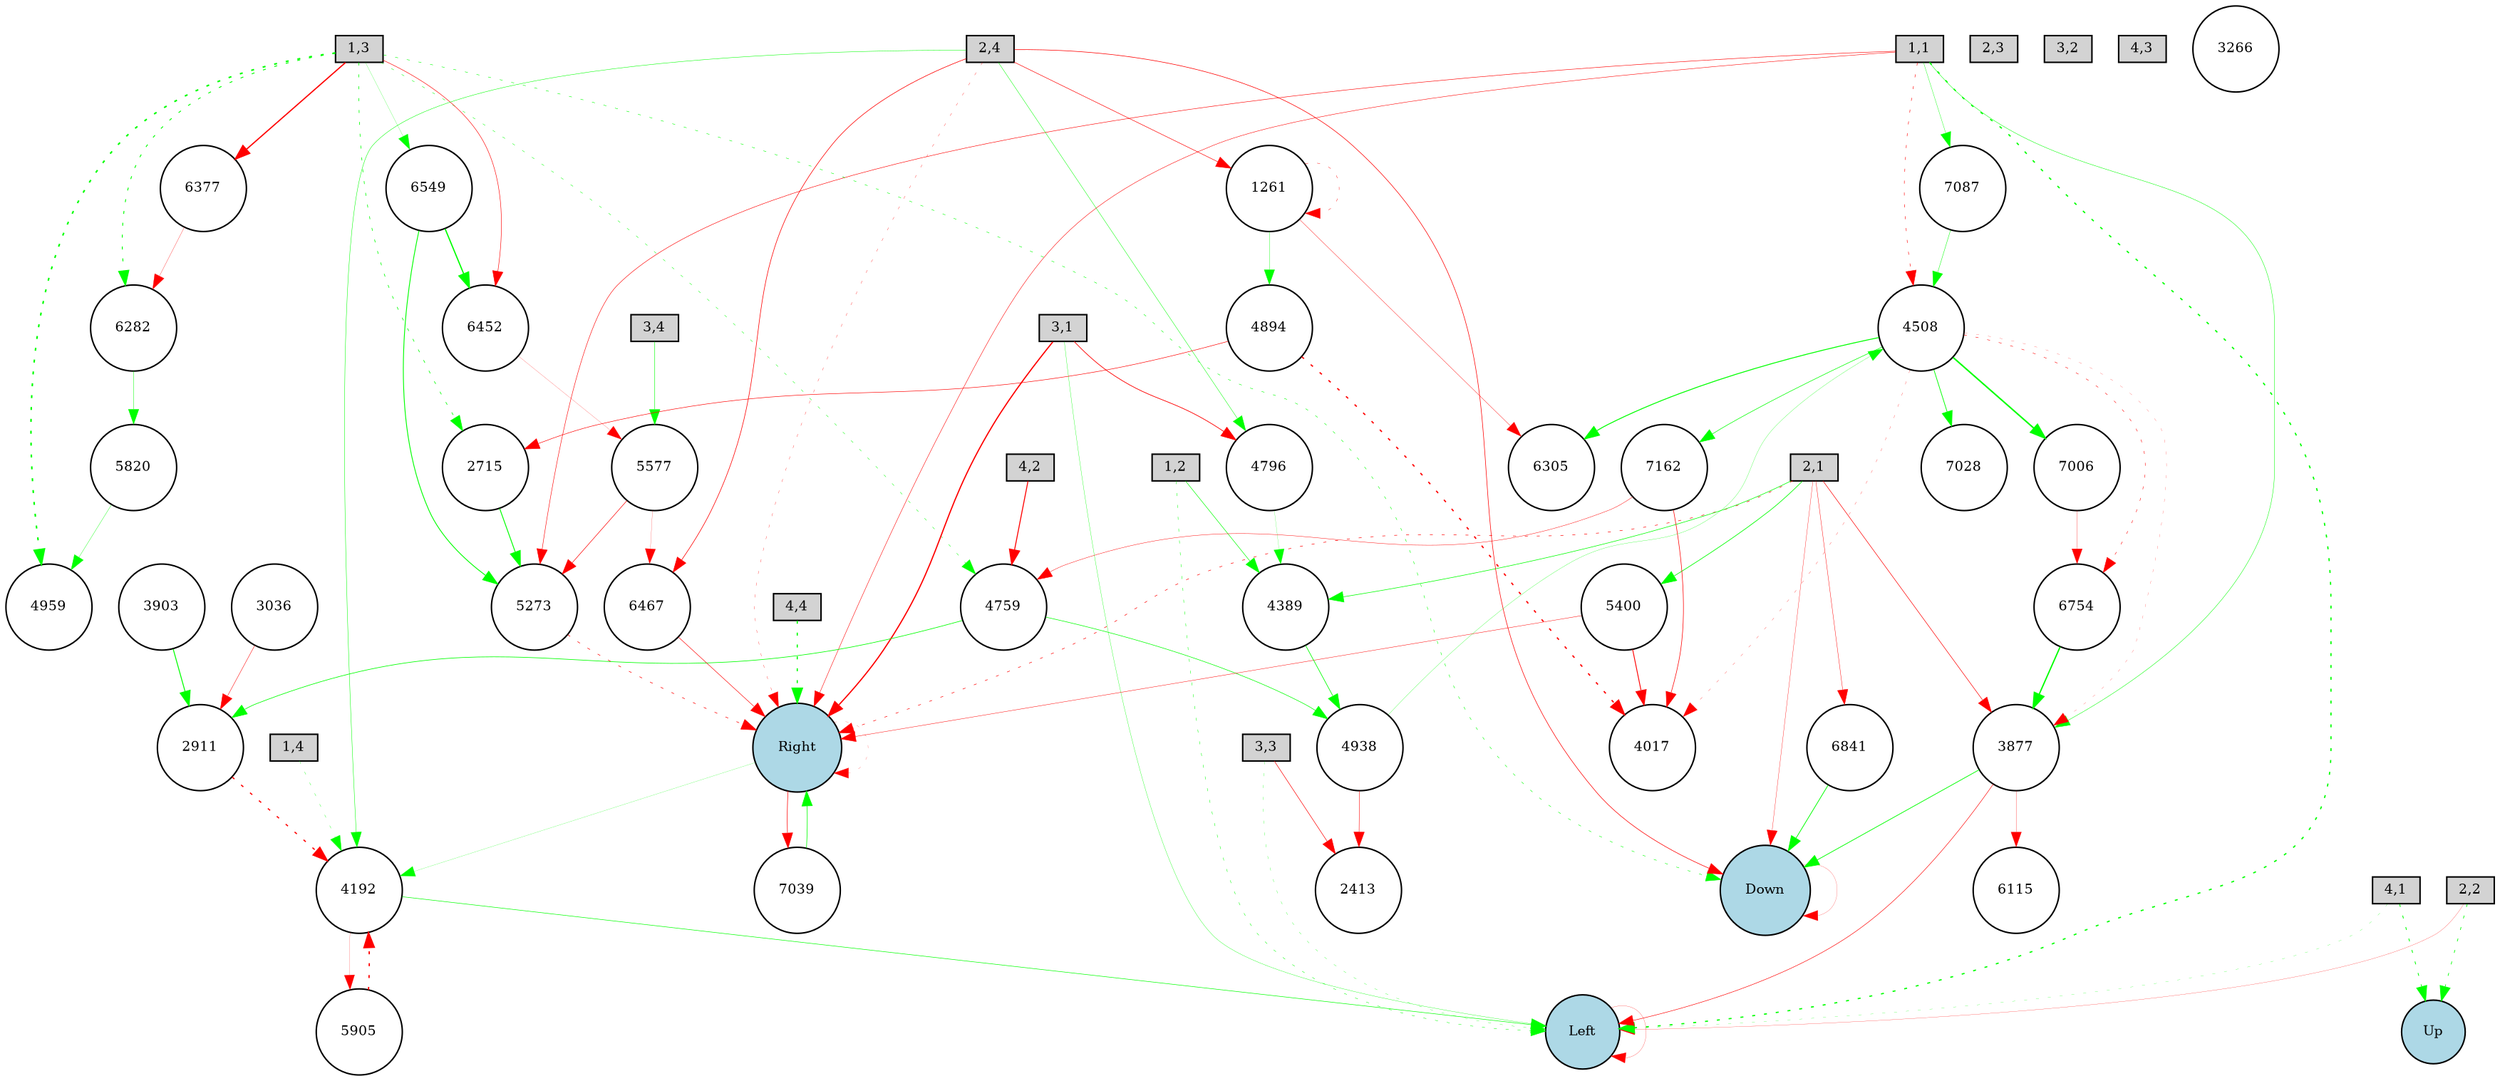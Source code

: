 digraph {
	node [fontsize=9 height=0.2 shape=circle width=0.2]
	"1,1" [fillcolor=lightgray shape=box style=filled]
	"1,2" [fillcolor=lightgray shape=box style=filled]
	"1,3" [fillcolor=lightgray shape=box style=filled]
	"1,4" [fillcolor=lightgray shape=box style=filled]
	"2,1" [fillcolor=lightgray shape=box style=filled]
	"2,2" [fillcolor=lightgray shape=box style=filled]
	"2,3" [fillcolor=lightgray shape=box style=filled]
	"2,4" [fillcolor=lightgray shape=box style=filled]
	"3,1" [fillcolor=lightgray shape=box style=filled]
	"3,2" [fillcolor=lightgray shape=box style=filled]
	"3,3" [fillcolor=lightgray shape=box style=filled]
	"3,4" [fillcolor=lightgray shape=box style=filled]
	"4,1" [fillcolor=lightgray shape=box style=filled]
	"4,2" [fillcolor=lightgray shape=box style=filled]
	"4,3" [fillcolor=lightgray shape=box style=filled]
	"4,4" [fillcolor=lightgray shape=box style=filled]
	Right [fillcolor=lightblue style=filled]
	Down [fillcolor=lightblue style=filled]
	Left [fillcolor=lightblue style=filled]
	Up [fillcolor=lightblue style=filled]
	6282 [fillcolor=white style=filled]
	2413 [fillcolor=white style=filled]
	5905 [fillcolor=white style=filled]
	6549 [fillcolor=white style=filled]
	4759 [fillcolor=white style=filled]
	5400 [fillcolor=white style=filled]
	5273 [fillcolor=white style=filled]
	2715 [fillcolor=white style=filled]
	4508 [fillcolor=white style=filled]
	4894 [fillcolor=white style=filled]
	6305 [fillcolor=white style=filled]
	3877 [fillcolor=white style=filled]
	7087 [fillcolor=white style=filled]
	4017 [fillcolor=white style=filled]
	6452 [fillcolor=white style=filled]
	6841 [fillcolor=white style=filled]
	4959 [fillcolor=white style=filled]
	4796 [fillcolor=white style=filled]
	3903 [fillcolor=white style=filled]
	3266 [fillcolor=white style=filled]
	6467 [fillcolor=white style=filled]
	5577 [fillcolor=white style=filled]
	4938 [fillcolor=white style=filled]
	3036 [fillcolor=white style=filled]
	7006 [fillcolor=white style=filled]
	2911 [fillcolor=white style=filled]
	4192 [fillcolor=white style=filled]
	6754 [fillcolor=white style=filled]
	6115 [fillcolor=white style=filled]
	4389 [fillcolor=white style=filled]
	5820 [fillcolor=white style=filled]
	1261 [fillcolor=white style=filled]
	7028 [fillcolor=white style=filled]
	6377 [fillcolor=white style=filled]
	7162 [fillcolor=white style=filled]
	7039 [fillcolor=white style=filled]
	4508 -> 3877 [color=red penwidth=0.112915077092 style=dotted]
	"4,2" -> 4759 [color=red penwidth=0.641212748698 style=solid]
	"1,1" -> Right [color=red penwidth=0.282084979126 style=solid]
	4759 -> 4938 [color=green penwidth=0.358701305687 style=solid]
	7087 -> 4508 [color=green penwidth=0.253013024295 style=solid]
	"4,1" -> Up [color=green penwidth=0.511287284491 style=dotted]
	"2,4" -> Down [color=red penwidth=0.369742828283 style=solid]
	6754 -> 3877 [color=green penwidth=0.886912515064 style=solid]
	2911 -> 4192 [color=red penwidth=0.778683105138 style=dotted]
	1261 -> 1261 [color=red penwidth=0.218506545698 style=dotted]
	"2,1" -> Down [color=red penwidth=0.193807851627 style=solid]
	"1,3" -> 6549 [color=green penwidth=0.126094740169 style=solid]
	6377 -> 6282 [color=red penwidth=0.1638154198 style=solid]
	5273 -> Right [color=red penwidth=0.357834858264 style=dotted]
	"4,4" -> Right [color=green penwidth=0.770677578065 style=dotted]
	"1,1" -> 5273 [color=red penwidth=0.308405126838 style=solid]
	"2,4" -> 1261 [color=red penwidth=0.329469065018 style=solid]
	Down -> Down [color=red penwidth=0.111152983264 style=solid]
	6549 -> 6452 [color=green penwidth=0.828929461375 style=solid]
	"1,1" -> 3877 [color=green penwidth=0.263831998995 style=solid]
	6467 -> Right [color=red penwidth=0.320042466787 style=solid]
	Left -> Left [color=red penwidth=0.129174529695 style=solid]
	"1,3" -> 6282 [color=green penwidth=0.567076980376 style=dotted]
	"1,3" -> Down [color=green penwidth=0.28928868198 style=dotted]
	3877 -> Down [color=green penwidth=0.452839517653 style=solid]
	"2,4" -> 4192 [color=green penwidth=0.267082981933 style=solid]
	4192 -> Left [color=green penwidth=0.340868728235 style=solid]
	5577 -> 6467 [color=red penwidth=0.112026739143 style=solid]
	4508 -> 7006 [color=green penwidth=0.999242717429 style=solid]
	"3,3" -> Left [color=green penwidth=0.15815815327 style=dotted]
	"2,2" -> Left [color=red penwidth=0.12644022368 style=solid]
	4508 -> 7028 [color=green penwidth=0.460455089643 style=solid]
	4192 -> 5905 [color=red penwidth=0.109471597873 style=solid]
	5400 -> Right [color=red penwidth=0.243714621853 style=solid]
	4938 -> 4508 [color=green penwidth=0.146209641291 style=solid]
	1261 -> 6305 [color=red penwidth=0.211803857053 style=solid]
	5820 -> 4959 [color=green penwidth=0.197927588456 style=solid]
	"2,1" -> 5400 [color=green penwidth=0.41633646884 style=solid]
	3877 -> Left [color=red penwidth=0.31957937426 style=solid]
	"4,1" -> Left [color=green penwidth=0.126464086579 style=dotted]
	6841 -> Down [color=green penwidth=0.473803373834 style=solid]
	"1,4" -> 4192 [color=green penwidth=0.189228763622 style=dotted]
	4508 -> 7162 [color=green penwidth=0.358742082403 style=solid]
	"2,1" -> Right [color=red penwidth=0.339541206503 style=dotted]
	3036 -> 2911 [color=red penwidth=0.26305030716 style=solid]
	"1,2" -> Left [color=green penwidth=0.254638691582 style=dotted]
	4389 -> 4938 [color=green penwidth=0.412216345649 style=solid]
	4759 -> 2911 [color=green penwidth=0.406351476214 style=solid]
	"1,1" -> Left [color=green penwidth=0.834721479898 style=dotted]
	4894 -> 4017 [color=red penwidth=0.848049901467 style=dotted]
	3903 -> 2911 [color=green penwidth=0.608323580904 style=solid]
	6549 -> 5273 [color=green penwidth=0.554109659107 style=solid]
	Right -> 4192 [color=green penwidth=0.11212140112 style=solid]
	5400 -> 4017 [color=red penwidth=0.56098731612 style=solid]
	"1,3" -> 6452 [color=red penwidth=0.317124128025 style=solid]
	4508 -> 6305 [color=green penwidth=0.610392994405 style=solid]
	"3,4" -> 5577 [color=green penwidth=0.300732128304 style=solid]
	2715 -> 5273 [color=green penwidth=0.580682308681 style=solid]
	"2,2" -> Up [color=green penwidth=0.42702392261 style=dotted]
	"3,1" -> Left [color=green penwidth=0.184672876142 style=solid]
	"1,1" -> 4508 [color=red penwidth=0.309035570325 style=dotted]
	Right -> 7039 [color=red penwidth=0.362290928617 style=solid]
	4894 -> 2715 [color=red penwidth=0.328255917614 style=solid]
	"3,1" -> 4796 [color=red penwidth=0.440829512205 style=solid]
	"2,1" -> 6841 [color=red penwidth=0.237852175169 style=solid]
	7162 -> 4017 [color=red penwidth=0.370484838224 style=solid]
	"2,1" -> 4389 [color=green penwidth=0.370985538158 style=solid]
	"1,3" -> 6377 [color=red penwidth=0.833500395951 style=solid]
	"1,3" -> 4959 [color=green penwidth=1.02696896623 style=dotted]
	4508 -> 6754 [color=red penwidth=0.283421395403 style=dotted]
	3877 -> 6115 [color=red penwidth=0.162047743975 style=solid]
	4796 -> 4389 [color=green penwidth=0.108872820319 style=solid]
	4938 -> 2413 [color=red penwidth=0.281421682131 style=solid]
	7162 -> 4759 [color=red penwidth=0.233354996384 style=solid]
	"2,4" -> Right [color=red penwidth=0.167479953409 style=dotted]
	6282 -> 5820 [color=green penwidth=0.245274011582 style=solid]
	"1,3" -> 2715 [color=green penwidth=0.396973285148 style=dotted]
	5905 -> 4192 [color=red penwidth=0.875518622406 style=dotted]
	"2,4" -> 6467 [color=red penwidth=0.38365244238 style=solid]
	6452 -> 5577 [color=red penwidth=0.103650671334 style=solid]
	7039 -> Right [color=green penwidth=0.3849063704 style=solid]
	"3,3" -> 2413 [color=red penwidth=0.339466128312 style=solid]
	"1,2" -> 4389 [color=green penwidth=0.336299799479 style=solid]
	Right -> Right [color=red penwidth=0.108438936243 style=dotted]
	4508 -> 4017 [color=red penwidth=0.145274064442 style=dotted]
	"2,4" -> 4796 [color=green penwidth=0.256890160075 style=solid]
	"2,1" -> 3877 [color=red penwidth=0.346599586696 style=solid]
	"3,1" -> Right [color=red penwidth=0.828037109447 style=solid]
	5577 -> 5273 [color=red penwidth=0.348704248552 style=solid]
	"1,1" -> 7087 [color=green penwidth=0.208877644528 style=solid]
	7006 -> 6754 [color=red penwidth=0.163498681035 style=solid]
	"1,3" -> 4759 [color=green penwidth=0.246061539564 style=dotted]
	1261 -> 4894 [color=green penwidth=0.201585404211 style=solid]
}
